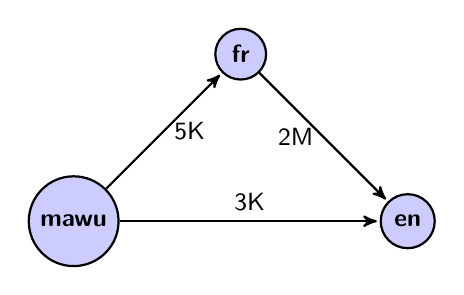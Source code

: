 % A simple graph with straight and bend arrows and loops
% Stefan Kottwitz

\begin{tikzpicture}[->,>=stealth',shorten >=1pt,auto,node distance=3cm,
  thick,main node/.style={circle,fill=blue!20,draw,font=\sffamily\small\bfseries}]

  \node[main node] (1) {fr};
  \node[main node] (2) [below left of=1] {mawu};
  \node[main node] (3) [below right of=1] {en};

  \path[every node/.style={font=\sffamily\small}]
    (1) edge node [left] {2M} (3)
    (2) edge node [right] {5K} (1)
        edge node {3K} (3);
\end{tikzpicture}

